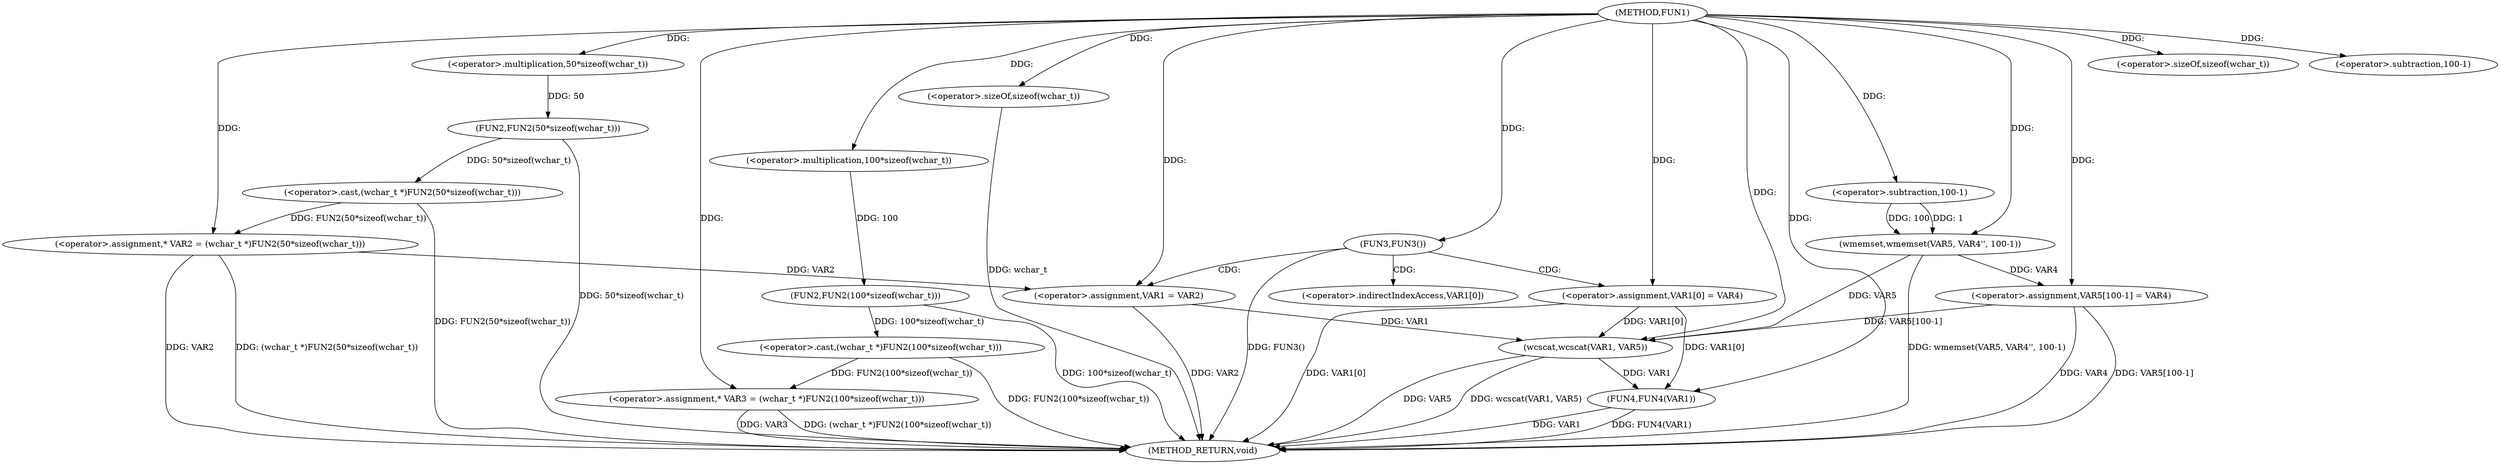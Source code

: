 digraph FUN1 {  
"1000100" [label = "(METHOD,FUN1)" ]
"1000154" [label = "(METHOD_RETURN,void)" ]
"1000104" [label = "(<operator>.assignment,* VAR2 = (wchar_t *)FUN2(50*sizeof(wchar_t)))" ]
"1000106" [label = "(<operator>.cast,(wchar_t *)FUN2(50*sizeof(wchar_t)))" ]
"1000108" [label = "(FUN2,FUN2(50*sizeof(wchar_t)))" ]
"1000109" [label = "(<operator>.multiplication,50*sizeof(wchar_t))" ]
"1000111" [label = "(<operator>.sizeOf,sizeof(wchar_t))" ]
"1000114" [label = "(<operator>.assignment,* VAR3 = (wchar_t *)FUN2(100*sizeof(wchar_t)))" ]
"1000116" [label = "(<operator>.cast,(wchar_t *)FUN2(100*sizeof(wchar_t)))" ]
"1000118" [label = "(FUN2,FUN2(100*sizeof(wchar_t)))" ]
"1000119" [label = "(<operator>.multiplication,100*sizeof(wchar_t))" ]
"1000121" [label = "(<operator>.sizeOf,sizeof(wchar_t))" ]
"1000124" [label = "(FUN3,FUN3())" ]
"1000126" [label = "(<operator>.assignment,VAR1 = VAR2)" ]
"1000129" [label = "(<operator>.assignment,VAR1[0] = VAR4)" ]
"1000136" [label = "(wmemset,wmemset(VAR5, VAR4'', 100-1))" ]
"1000139" [label = "(<operator>.subtraction,100-1)" ]
"1000142" [label = "(<operator>.assignment,VAR5[100-1] = VAR4)" ]
"1000145" [label = "(<operator>.subtraction,100-1)" ]
"1000149" [label = "(wcscat,wcscat(VAR1, VAR5))" ]
"1000152" [label = "(FUN4,FUN4(VAR1))" ]
"1000130" [label = "(<operator>.indirectIndexAccess,VAR1[0])" ]
  "1000106" -> "1000154"  [ label = "DDG: FUN2(50*sizeof(wchar_t))"] 
  "1000149" -> "1000154"  [ label = "DDG: VAR5"] 
  "1000104" -> "1000154"  [ label = "DDG: VAR2"] 
  "1000152" -> "1000154"  [ label = "DDG: FUN4(VAR1)"] 
  "1000152" -> "1000154"  [ label = "DDG: VAR1"] 
  "1000116" -> "1000154"  [ label = "DDG: FUN2(100*sizeof(wchar_t))"] 
  "1000126" -> "1000154"  [ label = "DDG: VAR2"] 
  "1000118" -> "1000154"  [ label = "DDG: 100*sizeof(wchar_t)"] 
  "1000114" -> "1000154"  [ label = "DDG: (wchar_t *)FUN2(100*sizeof(wchar_t))"] 
  "1000124" -> "1000154"  [ label = "DDG: FUN3()"] 
  "1000129" -> "1000154"  [ label = "DDG: VAR1[0]"] 
  "1000114" -> "1000154"  [ label = "DDG: VAR3"] 
  "1000149" -> "1000154"  [ label = "DDG: wcscat(VAR1, VAR5)"] 
  "1000142" -> "1000154"  [ label = "DDG: VAR4"] 
  "1000142" -> "1000154"  [ label = "DDG: VAR5[100-1]"] 
  "1000136" -> "1000154"  [ label = "DDG: wmemset(VAR5, VAR4'', 100-1)"] 
  "1000121" -> "1000154"  [ label = "DDG: wchar_t"] 
  "1000104" -> "1000154"  [ label = "DDG: (wchar_t *)FUN2(50*sizeof(wchar_t))"] 
  "1000108" -> "1000154"  [ label = "DDG: 50*sizeof(wchar_t)"] 
  "1000106" -> "1000104"  [ label = "DDG: FUN2(50*sizeof(wchar_t))"] 
  "1000100" -> "1000104"  [ label = "DDG: "] 
  "1000108" -> "1000106"  [ label = "DDG: 50*sizeof(wchar_t)"] 
  "1000109" -> "1000108"  [ label = "DDG: 50"] 
  "1000100" -> "1000109"  [ label = "DDG: "] 
  "1000100" -> "1000111"  [ label = "DDG: "] 
  "1000116" -> "1000114"  [ label = "DDG: FUN2(100*sizeof(wchar_t))"] 
  "1000100" -> "1000114"  [ label = "DDG: "] 
  "1000118" -> "1000116"  [ label = "DDG: 100*sizeof(wchar_t)"] 
  "1000119" -> "1000118"  [ label = "DDG: 100"] 
  "1000100" -> "1000119"  [ label = "DDG: "] 
  "1000100" -> "1000121"  [ label = "DDG: "] 
  "1000100" -> "1000124"  [ label = "DDG: "] 
  "1000104" -> "1000126"  [ label = "DDG: VAR2"] 
  "1000100" -> "1000126"  [ label = "DDG: "] 
  "1000100" -> "1000129"  [ label = "DDG: "] 
  "1000100" -> "1000136"  [ label = "DDG: "] 
  "1000139" -> "1000136"  [ label = "DDG: 100"] 
  "1000139" -> "1000136"  [ label = "DDG: 1"] 
  "1000100" -> "1000139"  [ label = "DDG: "] 
  "1000136" -> "1000142"  [ label = "DDG: VAR4"] 
  "1000100" -> "1000142"  [ label = "DDG: "] 
  "1000100" -> "1000145"  [ label = "DDG: "] 
  "1000129" -> "1000149"  [ label = "DDG: VAR1[0]"] 
  "1000126" -> "1000149"  [ label = "DDG: VAR1"] 
  "1000100" -> "1000149"  [ label = "DDG: "] 
  "1000142" -> "1000149"  [ label = "DDG: VAR5[100-1]"] 
  "1000136" -> "1000149"  [ label = "DDG: VAR5"] 
  "1000129" -> "1000152"  [ label = "DDG: VAR1[0]"] 
  "1000149" -> "1000152"  [ label = "DDG: VAR1"] 
  "1000100" -> "1000152"  [ label = "DDG: "] 
  "1000124" -> "1000129"  [ label = "CDG: "] 
  "1000124" -> "1000130"  [ label = "CDG: "] 
  "1000124" -> "1000126"  [ label = "CDG: "] 
}
